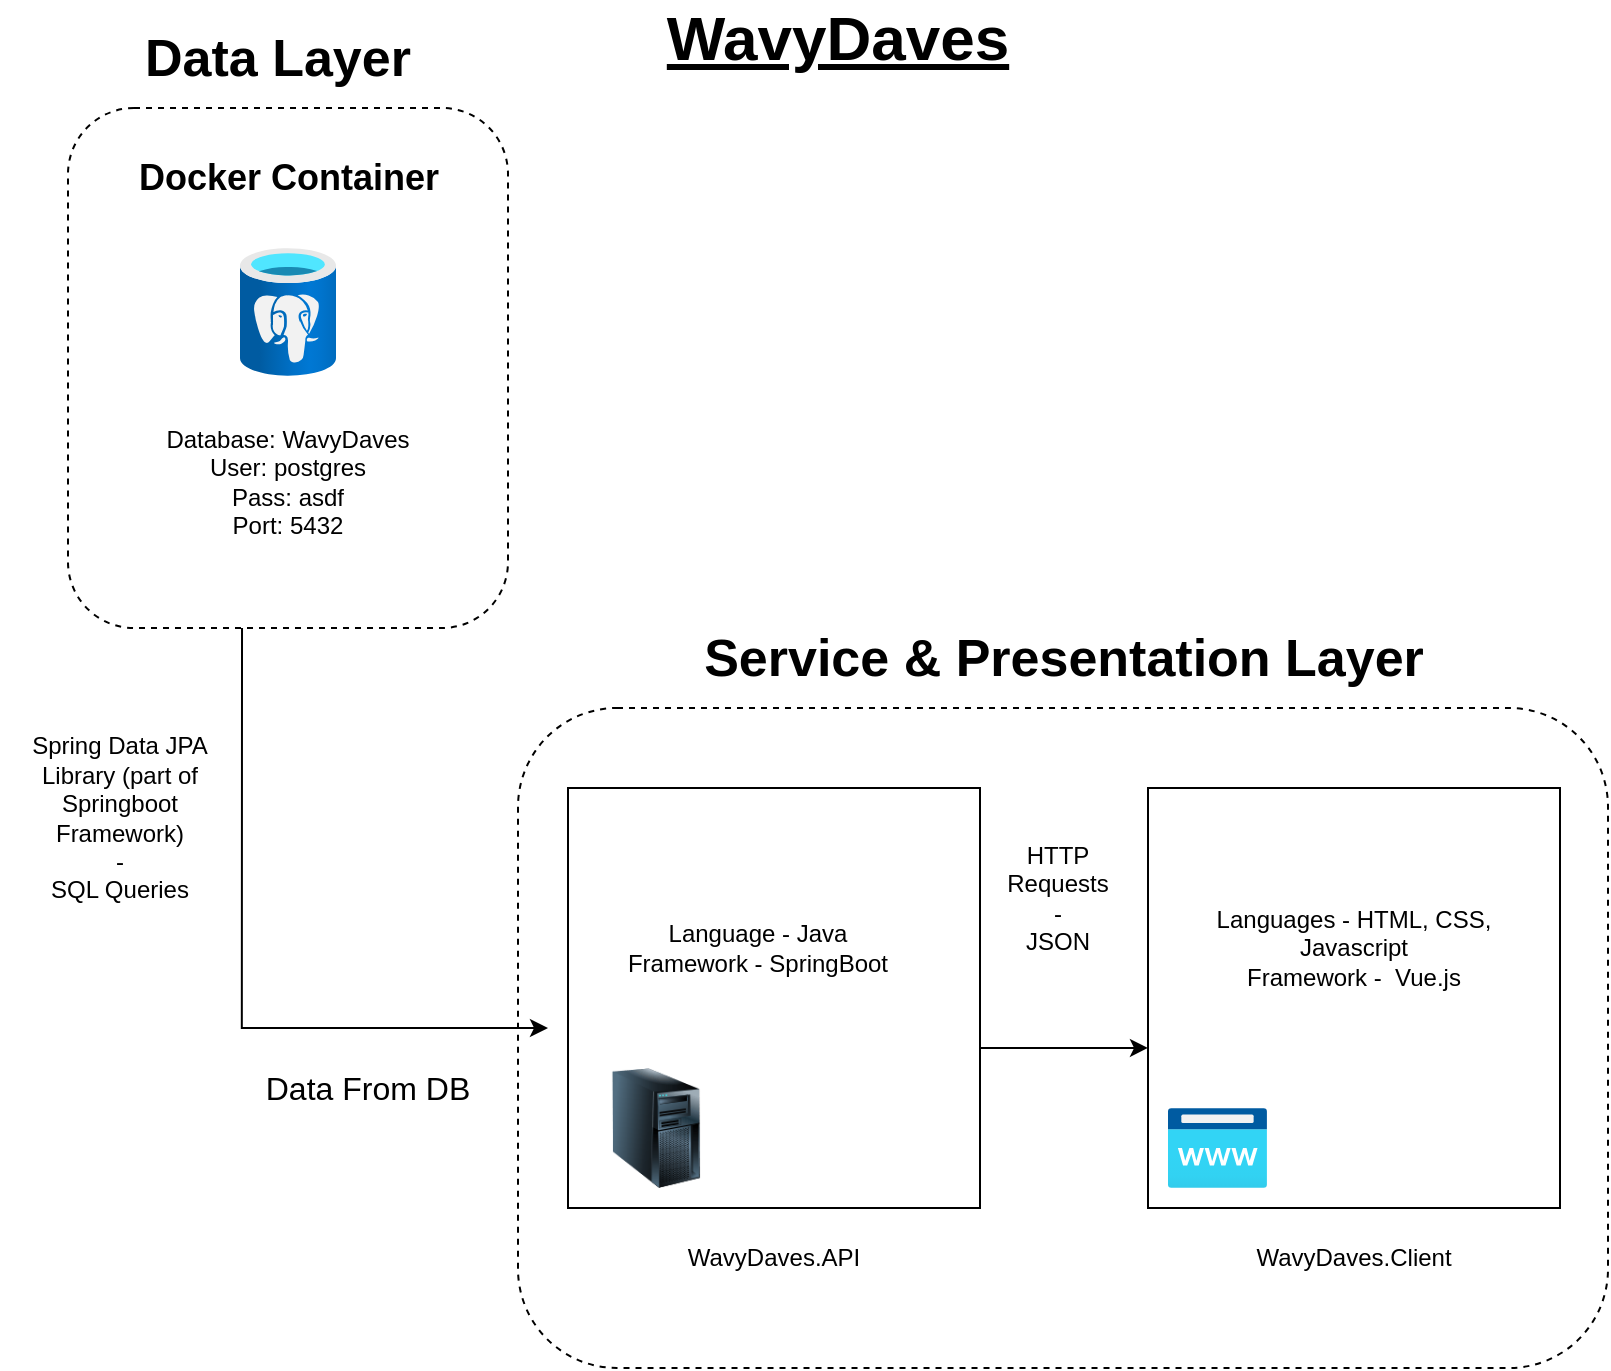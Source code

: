<mxfile version="23.1.2" type="device">
  <diagram id="R2lEEEUBdFMjLlhIrx00" name="Page-1">
    <mxGraphModel dx="1434" dy="907" grid="1" gridSize="10" guides="1" tooltips="1" connect="1" arrows="1" fold="1" page="1" pageScale="1" pageWidth="850" pageHeight="1100" math="0" shadow="0" extFonts="Permanent Marker^https://fonts.googleapis.com/css?family=Permanent+Marker">
      <root>
        <mxCell id="0" />
        <mxCell id="1" parent="0" />
        <mxCell id="w8fvCIK_jBGHkswydM18-1" value="" style="rounded=1;whiteSpace=wrap;html=1;dashed=1;" vertex="1" parent="1">
          <mxGeometry x="60" y="60" width="220" height="260" as="geometry" />
        </mxCell>
        <mxCell id="w8fvCIK_jBGHkswydM18-2" value="&lt;b&gt;&lt;font style=&quot;font-size: 18px;&quot;&gt;Docker Container&lt;/font&gt;&lt;/b&gt;" style="text;html=1;strokeColor=none;fillColor=none;align=center;verticalAlign=middle;whiteSpace=wrap;rounded=0;" vertex="1" parent="1">
          <mxGeometry x="87.5" y="80" width="165" height="30" as="geometry" />
        </mxCell>
        <mxCell id="w8fvCIK_jBGHkswydM18-3" value="" style="image;aspect=fixed;html=1;points=[];align=center;fontSize=12;image=img/lib/azure2/databases/Azure_Database_PostgreSQL_Server.svg;" vertex="1" parent="1">
          <mxGeometry x="146" y="130" width="48" height="64" as="geometry" />
        </mxCell>
        <mxCell id="w8fvCIK_jBGHkswydM18-5" value="&lt;div&gt;Database: WavyDaves&lt;/div&gt;&lt;div&gt;User: postgres&lt;/div&gt;&lt;div&gt;Pass: asdf&lt;/div&gt;&lt;div&gt;Port: 5432&lt;br&gt;&lt;/div&gt;" style="text;html=1;strokeColor=none;fillColor=none;align=center;verticalAlign=middle;whiteSpace=wrap;rounded=0;" vertex="1" parent="1">
          <mxGeometry x="92" y="194" width="156" height="106" as="geometry" />
        </mxCell>
        <mxCell id="w8fvCIK_jBGHkswydM18-6" value="" style="rounded=1;whiteSpace=wrap;html=1;dashed=1;" vertex="1" parent="1">
          <mxGeometry x="285" y="360" width="545" height="330" as="geometry" />
        </mxCell>
        <mxCell id="w8fvCIK_jBGHkswydM18-8" value="" style="rounded=0;whiteSpace=wrap;html=1;" vertex="1" parent="1">
          <mxGeometry x="310" y="400" width="206" height="210" as="geometry" />
        </mxCell>
        <mxCell id="w8fvCIK_jBGHkswydM18-10" value="&lt;div style=&quot;font-size: 13px;&quot;&gt;&lt;font style=&quot;font-size: 26px;&quot;&gt;&lt;b&gt;Data Layer&lt;/b&gt;&lt;/font&gt;&lt;/div&gt;" style="text;html=1;strokeColor=none;fillColor=none;align=center;verticalAlign=middle;whiteSpace=wrap;rounded=0;" vertex="1" parent="1">
          <mxGeometry x="50" y="20" width="230" height="30" as="geometry" />
        </mxCell>
        <mxCell id="w8fvCIK_jBGHkswydM18-11" value="&lt;font style=&quot;font-size: 31px;&quot;&gt;&lt;b&gt;&lt;u&gt;WavyDaves&lt;/u&gt;&lt;/b&gt;&lt;/font&gt;" style="text;html=1;strokeColor=none;fillColor=none;align=center;verticalAlign=middle;whiteSpace=wrap;rounded=0;" vertex="1" parent="1">
          <mxGeometry x="330" y="10" width="230" height="30" as="geometry" />
        </mxCell>
        <mxCell id="w8fvCIK_jBGHkswydM18-15" value="&lt;font style=&quot;font-size: 26px;&quot;&gt;&lt;b&gt;Service &amp;amp; Presentation Layer&lt;/b&gt;&lt;/font&gt;" style="text;html=1;strokeColor=none;fillColor=none;align=center;verticalAlign=middle;whiteSpace=wrap;rounded=0;" vertex="1" parent="1">
          <mxGeometry x="302.5" y="320" width="510" height="30" as="geometry" />
        </mxCell>
        <mxCell id="w8fvCIK_jBGHkswydM18-17" value="" style="image;html=1;image=img/lib/clip_art/computers/Server_Tower_128x128.png" vertex="1" parent="1">
          <mxGeometry x="324" y="540" width="60" height="60" as="geometry" />
        </mxCell>
        <mxCell id="w8fvCIK_jBGHkswydM18-18" value="" style="rounded=0;whiteSpace=wrap;html=1;" vertex="1" parent="1">
          <mxGeometry x="600" y="400" width="206" height="210" as="geometry" />
        </mxCell>
        <mxCell id="w8fvCIK_jBGHkswydM18-20" value="WavyDaves.Client" style="text;html=1;strokeColor=none;fillColor=none;align=center;verticalAlign=middle;whiteSpace=wrap;rounded=0;" vertex="1" parent="1">
          <mxGeometry x="633" y="620" width="140" height="30" as="geometry" />
        </mxCell>
        <mxCell id="w8fvCIK_jBGHkswydM18-23" value="WavyDaves.API" style="text;html=1;strokeColor=none;fillColor=none;align=center;verticalAlign=middle;whiteSpace=wrap;rounded=0;" vertex="1" parent="1">
          <mxGeometry x="353" y="620" width="120" height="30" as="geometry" />
        </mxCell>
        <mxCell id="w8fvCIK_jBGHkswydM18-24" value="" style="image;aspect=fixed;html=1;points=[];align=center;fontSize=12;image=img/lib/azure2/app_services/App_Service_Domains.svg;" vertex="1" parent="1">
          <mxGeometry x="610" y="560" width="49.45" height="40" as="geometry" />
        </mxCell>
        <mxCell id="w8fvCIK_jBGHkswydM18-26" value="&lt;div&gt;Language - Java&lt;/div&gt;&lt;div&gt;Framework - SpringBoot&lt;br&gt;&lt;/div&gt;" style="text;html=1;strokeColor=none;fillColor=none;align=center;verticalAlign=middle;whiteSpace=wrap;rounded=0;" vertex="1" parent="1">
          <mxGeometry x="330" y="420" width="150" height="120" as="geometry" />
        </mxCell>
        <mxCell id="w8fvCIK_jBGHkswydM18-27" value="&lt;div&gt;Languages - HTML, CSS, Javascript&lt;/div&gt;&lt;div&gt;Framework -&amp;nbsp; Vue.js&lt;br&gt;&lt;/div&gt;" style="text;html=1;strokeColor=none;fillColor=none;align=center;verticalAlign=middle;whiteSpace=wrap;rounded=0;" vertex="1" parent="1">
          <mxGeometry x="628" y="420" width="150" height="120" as="geometry" />
        </mxCell>
        <mxCell id="w8fvCIK_jBGHkswydM18-29" value="&lt;div&gt;HTTP Requests&lt;/div&gt;&lt;div&gt;-&lt;/div&gt;&lt;div&gt;JSON&lt;br&gt;&lt;/div&gt;" style="text;html=1;strokeColor=none;fillColor=none;align=center;verticalAlign=middle;whiteSpace=wrap;rounded=0;" vertex="1" parent="1">
          <mxGeometry x="525" y="420" width="60" height="70" as="geometry" />
        </mxCell>
        <mxCell id="w8fvCIK_jBGHkswydM18-32" value="&lt;font style=&quot;font-size: 16px;&quot;&gt;Data From DB&lt;br&gt;&lt;/font&gt;" style="text;html=1;strokeColor=none;fillColor=none;align=center;verticalAlign=middle;whiteSpace=wrap;rounded=0;" vertex="1" parent="1">
          <mxGeometry x="140" y="535" width="140" height="30" as="geometry" />
        </mxCell>
        <mxCell id="w8fvCIK_jBGHkswydM18-33" value="&lt;div&gt;Spring Data JPA Library (part of Springboot Framework) &lt;br&gt;&lt;/div&gt;&lt;div&gt;-&lt;/div&gt;&lt;div&gt;SQL Queries&lt;br&gt;&lt;/div&gt;" style="text;html=1;strokeColor=none;fillColor=none;align=center;verticalAlign=middle;whiteSpace=wrap;rounded=0;" vertex="1" parent="1">
          <mxGeometry x="26" y="380" width="120" height="70" as="geometry" />
        </mxCell>
        <mxCell id="w8fvCIK_jBGHkswydM18-38" value="" style="endArrow=classic;html=1;rounded=0;exitX=0.455;exitY=1;exitDx=0;exitDy=0;exitPerimeter=0;" edge="1" parent="1">
          <mxGeometry width="50" height="50" relative="1" as="geometry">
            <mxPoint x="147.01" y="320" as="sourcePoint" />
            <mxPoint x="300" y="520" as="targetPoint" />
            <Array as="points">
              <mxPoint x="146.91" y="520" />
            </Array>
          </mxGeometry>
        </mxCell>
        <mxCell id="w8fvCIK_jBGHkswydM18-39" value="" style="endArrow=classic;html=1;rounded=0;entryX=0;entryY=0.619;entryDx=0;entryDy=0;entryPerimeter=0;" edge="1" parent="1" target="w8fvCIK_jBGHkswydM18-18">
          <mxGeometry width="50" height="50" relative="1" as="geometry">
            <mxPoint x="516" y="530" as="sourcePoint" />
            <mxPoint x="566" y="480" as="targetPoint" />
          </mxGeometry>
        </mxCell>
      </root>
    </mxGraphModel>
  </diagram>
</mxfile>
